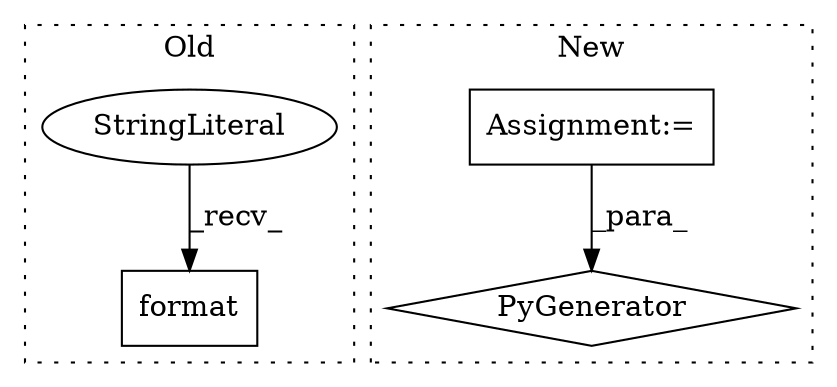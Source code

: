 digraph G {
subgraph cluster0 {
1 [label="format" a="32" s="1757,1903" l="7,-5" shape="box"];
3 [label="StringLiteral" a="45" s="1656" l="100" shape="ellipse"];
label = "Old";
style="dotted";
}
subgraph cluster1 {
2 [label="PyGenerator" a="107" s="1273" l="121" shape="diamond"];
4 [label="Assignment:=" a="7" s="1366" l="22" shape="box"];
label = "New";
style="dotted";
}
3 -> 1 [label="_recv_"];
4 -> 2 [label="_para_"];
}
